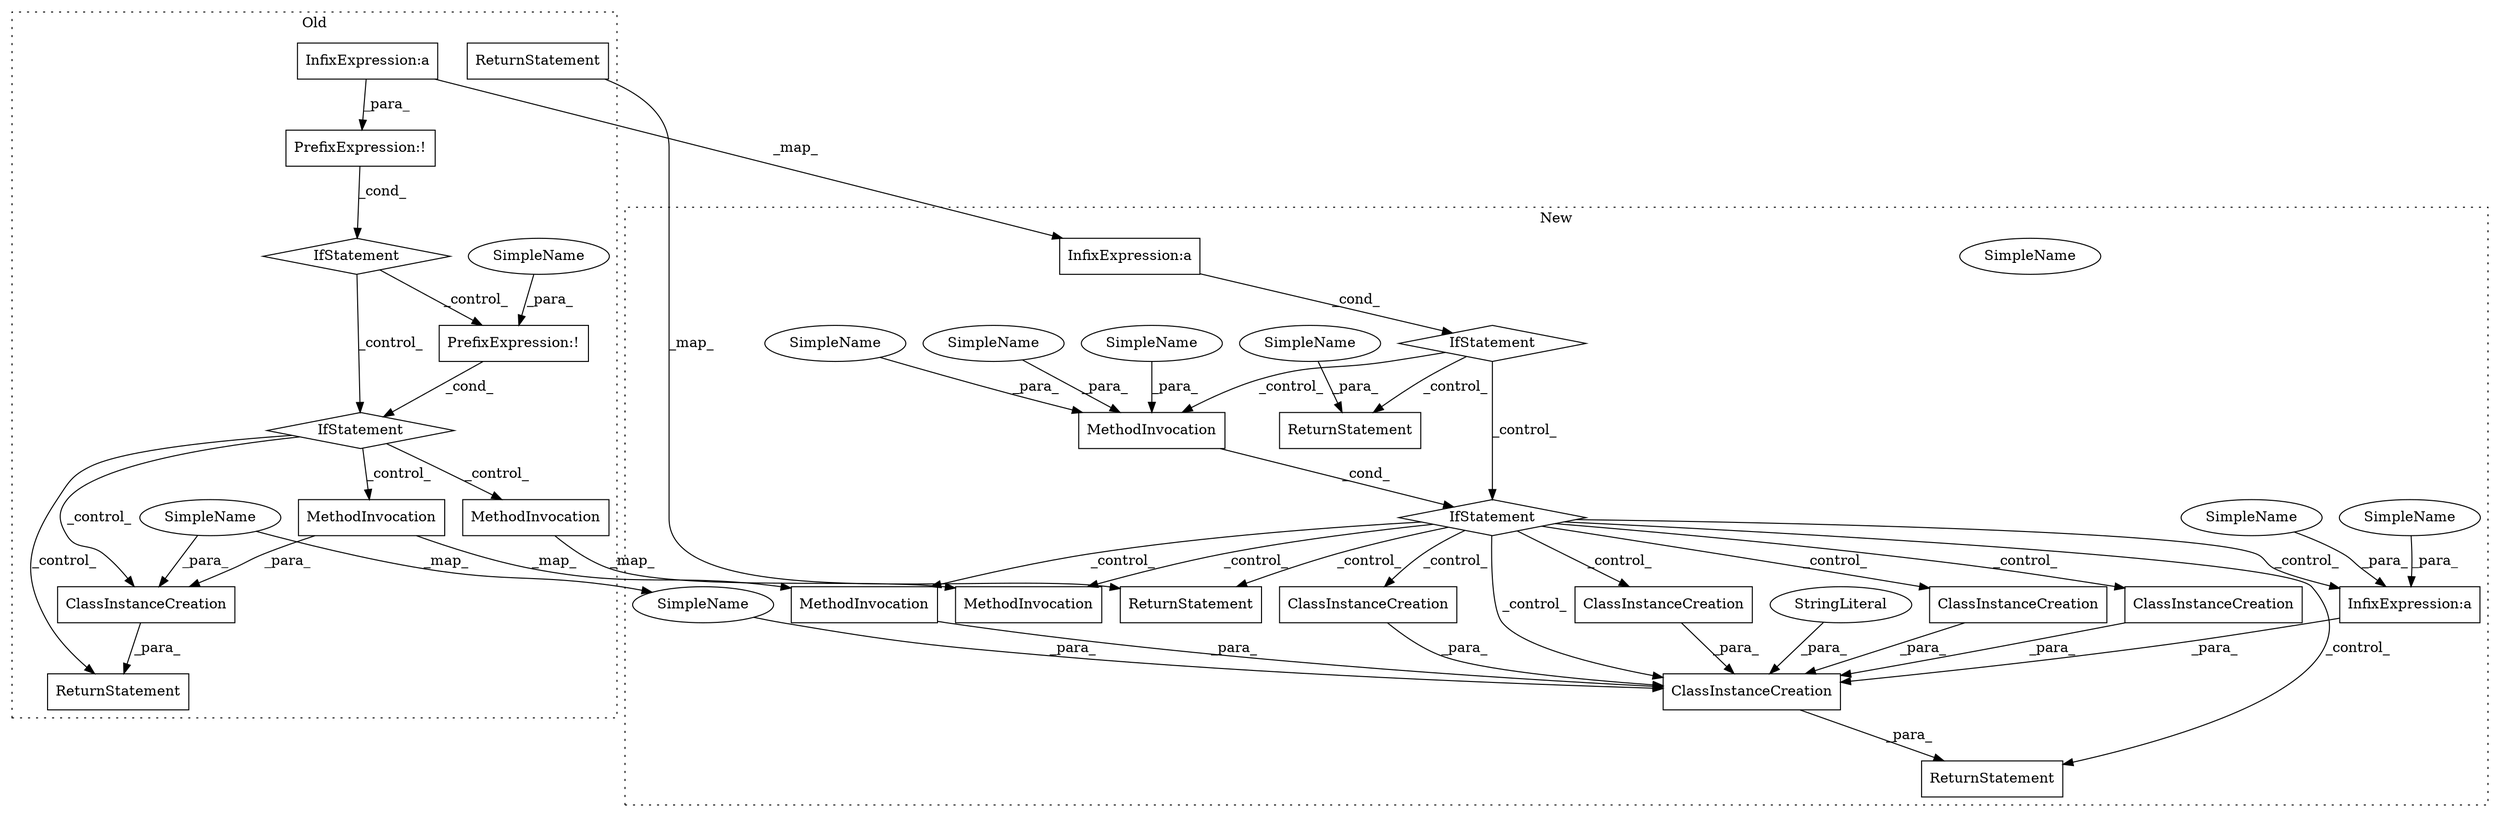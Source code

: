 digraph G {
subgraph cluster0 {
4 [label="ClassInstanceCreation" a="14" s="682,765" l="23,1" shape="box"];
8 [label="IfStatement" a="25" s="438,501" l="4,18" shape="diamond"];
9 [label="IfStatement" a="25" s="337,406" l="4,14" shape="diamond"];
13 [label="MethodInvocation" a="32" s="595,645" l="12,1" shape="box"];
14 [label="MethodInvocation" a="32" s="705,728" l="16,1" shape="box"];
16 [label="ReturnStatement" a="41" s="813" l="7" shape="box"];
20 [label="ReturnStatement" a="41" s="675" l="7" shape="box"];
25 [label="SimpleName" a="42" s="-1" l="0" shape="ellipse"];
30 [label="SimpleName" a="42" s="731" l="34" shape="ellipse"];
32 [label="PrefixExpression:!" a="38" s="442" l="-443" shape="box"];
33 [label="PrefixExpression:!" a="38" s="341" l="0" shape="box"];
36 [label="InfixExpression:a" a="27" s="-1" l="0" shape="box"];
label = "Old";
style="dotted";
}
subgraph cluster1 {
1 [label="ClassInstanceCreation" a="14" s="929" l="31" shape="box"];
2 [label="ClassInstanceCreation" a="14" s="978" l="33" shape="box"];
3 [label="ClassInstanceCreation" a="14" s="819" l="43" shape="box"];
5 [label="ClassInstanceCreation" a="14" s="662,1053" l="40,1" shape="box"];
6 [label="ClassInstanceCreation" a="14" s="880" l="31" shape="box"];
7 [label="IfStatement" a="25" s="351,419" l="4,2" shape="diamond"];
10 [label="IfStatement" a="25" s="447,509" l="4,2" shape="diamond"];
11 [label="MethodInvocation" a="32" s="475,508" l="15,1" shape="box"];
12 [label="MethodInvocation" a="32" s="702,725" l="16,1" shape="box"];
15 [label="MethodInvocation" a="32" s="583,633" l="12,1" shape="box"];
17 [label="ReturnStatement" a="41" s="421" l="7" shape="box"];
18 [label="ReturnStatement" a="41" s="655" l="7" shape="box"];
19 [label="ReturnStatement" a="41" s="511" l="7" shape="box"];
21 [label="SimpleName" a="42" s="496" l="1" shape="ellipse"];
22 [label="SimpleName" a="42" s="744" l="34" shape="ellipse"];
23 [label="SimpleName" a="42" s="-1" l="0" shape="ellipse"];
24 [label="SimpleName" a="42" s="-1" l="0" shape="ellipse"];
26 [label="SimpleName" a="42" s="490" l="4" shape="ellipse"];
27 [label="SimpleName" a="42" s="503" l="5" shape="ellipse"];
28 [label="SimpleName" a="42" s="-1" l="0" shape="ellipse"];
29 [label="SimpleName" a="42" s="428" l="5" shape="ellipse"];
31 [label="StringLiteral" a="45" s="797" l="4" shape="ellipse"];
34 [label="InfixExpression:a" a="27" s="-1" l="0" shape="box"];
35 [label="InfixExpression:a" a="27" s="-1" l="0" shape="box"];
label = "New";
style="dotted";
}
1 -> 5 [label="_para_"];
2 -> 5 [label="_para_"];
3 -> 5 [label="_para_"];
4 -> 20 [label="_para_"];
5 -> 18 [label="_para_"];
6 -> 5 [label="_para_"];
7 -> 11 [label="_control_"];
7 -> 17 [label="_control_"];
7 -> 10 [label="_control_"];
8 -> 13 [label="_control_"];
8 -> 4 [label="_control_"];
8 -> 14 [label="_control_"];
8 -> 20 [label="_control_"];
9 -> 8 [label="_control_"];
9 -> 32 [label="_control_"];
10 -> 3 [label="_control_"];
10 -> 5 [label="_control_"];
10 -> 19 [label="_control_"];
10 -> 2 [label="_control_"];
10 -> 6 [label="_control_"];
10 -> 12 [label="_control_"];
10 -> 18 [label="_control_"];
10 -> 1 [label="_control_"];
10 -> 15 [label="_control_"];
10 -> 34 [label="_control_"];
11 -> 10 [label="_cond_"];
12 -> 5 [label="_para_"];
13 -> 15 [label="_map_"];
14 -> 4 [label="_para_"];
14 -> 12 [label="_map_"];
16 -> 19 [label="_map_"];
21 -> 11 [label="_para_"];
22 -> 5 [label="_para_"];
23 -> 34 [label="_para_"];
25 -> 32 [label="_para_"];
26 -> 11 [label="_para_"];
27 -> 11 [label="_para_"];
28 -> 34 [label="_para_"];
29 -> 17 [label="_para_"];
30 -> 4 [label="_para_"];
30 -> 22 [label="_map_"];
31 -> 5 [label="_para_"];
32 -> 8 [label="_cond_"];
33 -> 9 [label="_cond_"];
34 -> 5 [label="_para_"];
35 -> 7 [label="_cond_"];
36 -> 33 [label="_para_"];
36 -> 35 [label="_map_"];
}